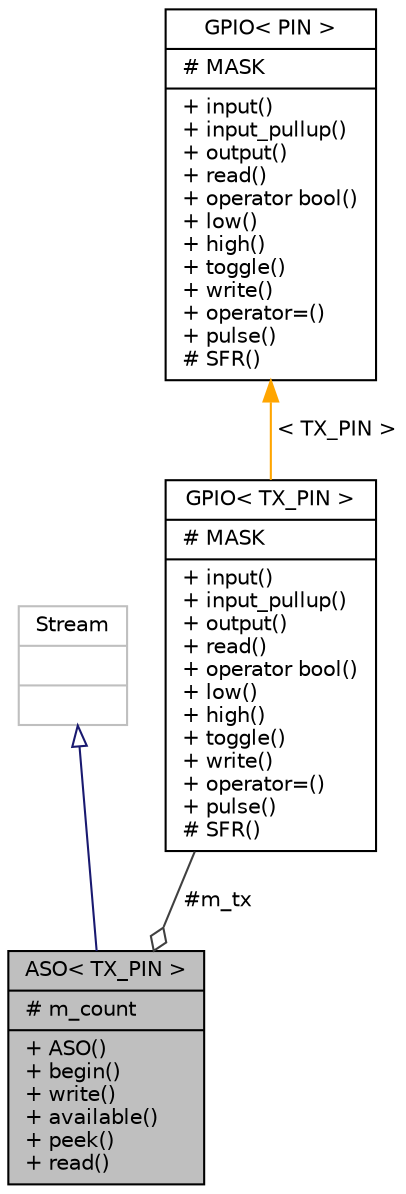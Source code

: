 digraph "ASO&lt; TX_PIN &gt;"
{
  edge [fontname="Helvetica",fontsize="10",labelfontname="Helvetica",labelfontsize="10"];
  node [fontname="Helvetica",fontsize="10",shape=record];
  Node1 [label="{ASO\< TX_PIN \>\n|# m_count\l|+ ASO()\l+ begin()\l+ write()\l+ available()\l+ peek()\l+ read()\l}",height=0.2,width=0.4,color="black", fillcolor="grey75", style="filled", fontcolor="black"];
  Node2 -> Node1 [dir="back",color="midnightblue",fontsize="10",style="solid",arrowtail="onormal",fontname="Helvetica"];
  Node2 [label="{Stream\n||}",height=0.2,width=0.4,color="grey75", fillcolor="white", style="filled"];
  Node3 -> Node1 [color="grey25",fontsize="10",style="solid",label=" #m_tx" ,arrowhead="odiamond",fontname="Helvetica"];
  Node3 [label="{GPIO\< TX_PIN \>\n|# MASK\l|+ input()\l+ input_pullup()\l+ output()\l+ read()\l+ operator bool()\l+ low()\l+ high()\l+ toggle()\l+ write()\l+ operator=()\l+ pulse()\l# SFR()\l}",height=0.2,width=0.4,color="black", fillcolor="white", style="filled",URL="$d7/dde/classGPIO.html"];
  Node4 -> Node3 [dir="back",color="orange",fontsize="10",style="solid",label=" \< TX_PIN \>" ,fontname="Helvetica"];
  Node4 [label="{GPIO\< PIN \>\n|# MASK\l|+ input()\l+ input_pullup()\l+ output()\l+ read()\l+ operator bool()\l+ low()\l+ high()\l+ toggle()\l+ write()\l+ operator=()\l+ pulse()\l# SFR()\l}",height=0.2,width=0.4,color="black", fillcolor="white", style="filled",URL="$d7/dde/classGPIO.html"];
}
